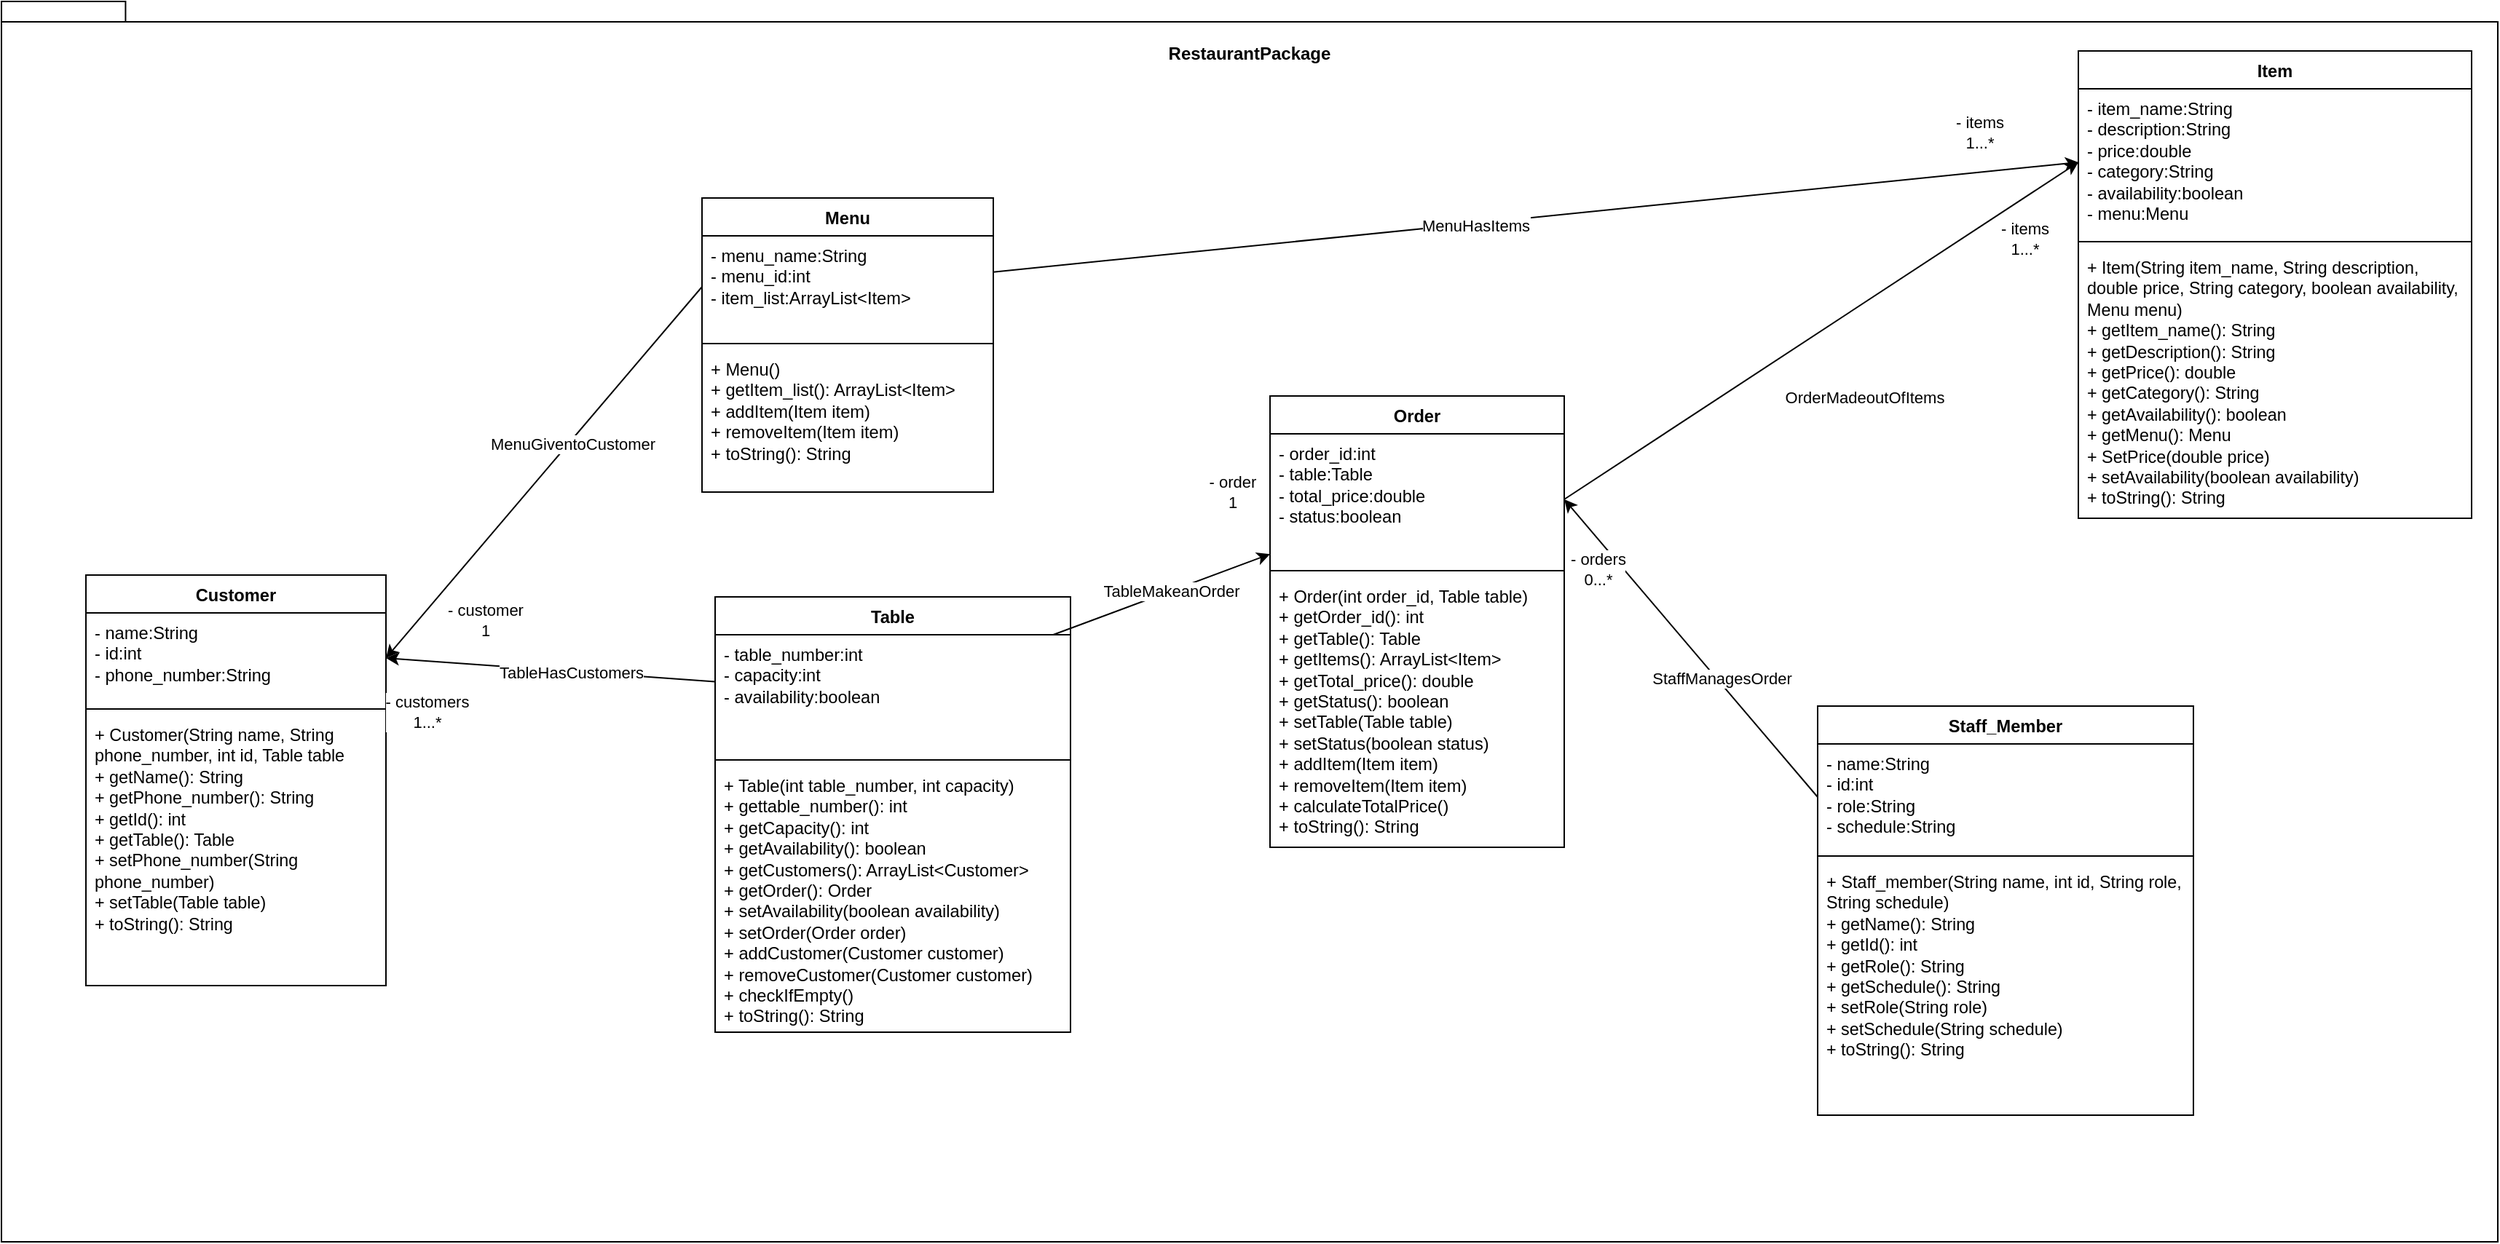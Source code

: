 <mxfile>
    <diagram name="Página-1" id="SmCxnYz8u8Lc8ZvVtQOx">
        <mxGraphModel dx="2520" dy="1221" grid="0" gridSize="10" guides="1" tooltips="1" connect="1" arrows="1" fold="1" page="0" pageScale="1" pageWidth="827" pageHeight="1169" math="0" shadow="0">
            <root>
                <mxCell id="0"/>
                <mxCell id="1" parent="0"/>
                <mxCell id="Vc_JqcmE9AfrcbQqkX9Z-1" value="RestaurantPackage&lt;div&gt;&lt;br&gt;&lt;/div&gt;&lt;div&gt;&lt;br&gt;&lt;/div&gt;&lt;div&gt;&lt;br&gt;&lt;/div&gt;&lt;div&gt;&lt;br&gt;&lt;/div&gt;&lt;div&gt;&lt;br&gt;&lt;/div&gt;&lt;div&gt;&lt;br&gt;&lt;/div&gt;&lt;div&gt;&lt;br&gt;&lt;/div&gt;&lt;div&gt;&lt;br&gt;&lt;/div&gt;&lt;div&gt;&lt;br&gt;&lt;/div&gt;&lt;div&gt;&lt;br&gt;&lt;/div&gt;&lt;div&gt;&lt;br&gt;&lt;/div&gt;&lt;div&gt;&lt;br&gt;&lt;/div&gt;&lt;div&gt;&lt;br&gt;&lt;/div&gt;&lt;div&gt;&lt;br&gt;&lt;/div&gt;&lt;div&gt;&lt;br&gt;&lt;/div&gt;&lt;div&gt;&lt;br&gt;&lt;/div&gt;&lt;div&gt;&lt;br&gt;&lt;/div&gt;&lt;div&gt;&lt;br&gt;&lt;/div&gt;&lt;div&gt;&lt;br&gt;&lt;/div&gt;&lt;div&gt;&lt;br&gt;&lt;/div&gt;&lt;div&gt;&lt;br&gt;&lt;/div&gt;&lt;div&gt;&lt;br&gt;&lt;/div&gt;&lt;div&gt;&lt;br&gt;&lt;/div&gt;&lt;div&gt;&lt;br&gt;&lt;/div&gt;&lt;div&gt;&lt;br&gt;&lt;/div&gt;&lt;div&gt;&lt;br&gt;&lt;/div&gt;&lt;div&gt;&lt;br&gt;&lt;/div&gt;&lt;div&gt;&lt;br&gt;&lt;/div&gt;&lt;div&gt;&lt;br&gt;&lt;/div&gt;&lt;div&gt;&lt;br&gt;&lt;/div&gt;&lt;div&gt;&lt;br&gt;&lt;/div&gt;&lt;div&gt;&lt;br&gt;&lt;/div&gt;&lt;div&gt;&lt;br&gt;&lt;/div&gt;&lt;div&gt;&lt;br&gt;&lt;/div&gt;&lt;div&gt;&lt;br&gt;&lt;/div&gt;&lt;div&gt;&lt;br&gt;&lt;/div&gt;&lt;div&gt;&lt;br&gt;&lt;/div&gt;&lt;div&gt;&lt;br&gt;&lt;/div&gt;&lt;div&gt;&lt;br&gt;&lt;/div&gt;&lt;div&gt;&lt;br&gt;&lt;/div&gt;&lt;div&gt;&lt;br&gt;&lt;/div&gt;&lt;div&gt;&lt;br&gt;&lt;/div&gt;&lt;div&gt;&lt;br&gt;&lt;/div&gt;&lt;div&gt;&lt;br&gt;&lt;/div&gt;&lt;div&gt;&lt;br&gt;&lt;/div&gt;&lt;div&gt;&lt;br&gt;&lt;/div&gt;&lt;div&gt;&lt;br&gt;&lt;/div&gt;&lt;div&gt;&lt;br&gt;&lt;/div&gt;&lt;div&gt;&lt;br&gt;&lt;/div&gt;&lt;div&gt;&lt;br&gt;&lt;/div&gt;&lt;div&gt;&lt;br&gt;&lt;/div&gt;&lt;div&gt;&lt;br&gt;&lt;/div&gt;&lt;div&gt;&lt;br&gt;&lt;/div&gt;&lt;div&gt;&lt;br&gt;&lt;/div&gt;&lt;div&gt;&lt;br&gt;&lt;/div&gt;" style="shape=folder;fontStyle=1;spacingTop=10;tabWidth=40;tabHeight=14;tabPosition=left;html=1;whiteSpace=wrap;" parent="1" vertex="1">
                    <mxGeometry x="-1884" y="-692" width="1714" height="852" as="geometry"/>
                </mxCell>
                <mxCell id="13" style="edgeStyle=none;html=1;entryX=1;entryY=0.5;entryDx=0;entryDy=0;exitX=0;exitY=0.5;exitDx=0;exitDy=0;" edge="1" parent="1" source="Vc_JqcmE9AfrcbQqkX9Z-3" target="Vc_JqcmE9AfrcbQqkX9Z-19">
                    <mxGeometry relative="1" as="geometry"/>
                </mxCell>
                <mxCell id="14" value="MenuGiventoCustomer" style="edgeLabel;html=1;align=center;verticalAlign=middle;resizable=0;points=[];" vertex="1" connectable="0" parent="13">
                    <mxGeometry x="-0.166" y="2" relative="1" as="geometry">
                        <mxPoint as="offset"/>
                    </mxGeometry>
                </mxCell>
                <mxCell id="16" value="- customer&lt;br&gt;1" style="edgeLabel;html=1;align=center;verticalAlign=middle;resizable=0;points=[];" vertex="1" connectable="0" parent="13">
                    <mxGeometry x="0.784" y="-2" relative="1" as="geometry">
                        <mxPoint x="46" y="3" as="offset"/>
                    </mxGeometry>
                </mxCell>
                <mxCell id="Vc_JqcmE9AfrcbQqkX9Z-2" value="&lt;span data-lucid-content=&quot;{&amp;quot;t&amp;quot;:&amp;quot;Menu&amp;quot;,&amp;quot;m&amp;quot;:[{&amp;quot;s&amp;quot;:0,&amp;quot;n&amp;quot;:&amp;quot;a&amp;quot;,&amp;quot;v&amp;quot;:&amp;quot;left&amp;quot;},{&amp;quot;s&amp;quot;:0,&amp;quot;n&amp;quot;:&amp;quot;c&amp;quot;,&amp;quot;v&amp;quot;:&amp;quot;#000000ff&amp;quot;,&amp;quot;e&amp;quot;:4},{&amp;quot;s&amp;quot;:0,&amp;quot;n&amp;quot;:&amp;quot;s&amp;quot;,&amp;quot;v&amp;quot;:15.778,&amp;quot;e&amp;quot;:4},{&amp;quot;s&amp;quot;:0,&amp;quot;n&amp;quot;:&amp;quot;fsp&amp;quot;,&amp;quot;v&amp;quot;:&amp;quot;ss_presetShapeStyle1_textStyle&amp;quot;,&amp;quot;e&amp;quot;:4},{&amp;quot;s&amp;quot;:0,&amp;quot;n&amp;quot;:&amp;quot;fsp2&amp;quot;,&amp;quot;v&amp;quot;:&amp;quot;ss_presetShapeStyle1_textStyle&amp;quot;,&amp;quot;e&amp;quot;:4}]}&quot; data-lucid-type=&quot;application/vnd.lucid.text&quot;&gt;&lt;span style=&quot;font-size: 11.833px;&quot;&gt;Menu&lt;/span&gt;&lt;/span&gt;" style="swimlane;fontStyle=1;align=center;verticalAlign=top;childLayout=stackLayout;horizontal=1;startSize=26;horizontalStack=0;resizeParent=1;resizeParentMax=0;resizeLast=0;collapsible=1;marginBottom=0;whiteSpace=wrap;html=1;" parent="1" vertex="1">
                    <mxGeometry x="-1403" y="-557" width="200" height="202" as="geometry"/>
                </mxCell>
                <mxCell id="Vc_JqcmE9AfrcbQqkX9Z-3" value="&lt;span data-lucid-content=&quot;{&amp;quot;t&amp;quot;:&amp;quot;- item_list:ArrayList&lt;Item&gt;&amp;quot;,&amp;quot;m&amp;quot;:[{&amp;quot;s&amp;quot;:0,&amp;quot;n&amp;quot;:&amp;quot;a&amp;quot;,&amp;quot;v&amp;quot;:&amp;quot;left&amp;quot;},{&amp;quot;s&amp;quot;:0,&amp;quot;n&amp;quot;:&amp;quot;c&amp;quot;,&amp;quot;v&amp;quot;:&amp;quot;#000000ff&amp;quot;,&amp;quot;e&amp;quot;:27},{&amp;quot;s&amp;quot;:0,&amp;quot;n&amp;quot;:&amp;quot;s&amp;quot;,&amp;quot;v&amp;quot;:15.778,&amp;quot;e&amp;quot;:27},{&amp;quot;s&amp;quot;:0,&amp;quot;n&amp;quot;:&amp;quot;fsp&amp;quot;,&amp;quot;v&amp;quot;:&amp;quot;ss_presetShapeStyle1_textStyle&amp;quot;,&amp;quot;e&amp;quot;:27},{&amp;quot;s&amp;quot;:0,&amp;quot;n&amp;quot;:&amp;quot;fsp2&amp;quot;,&amp;quot;v&amp;quot;:&amp;quot;ss_presetShapeStyle1_textStyle&amp;quot;,&amp;quot;e&amp;quot;:27}]}&quot; data-lucid-type=&quot;application/vnd.lucid.text&quot;&gt;&lt;span style=&quot;font-size: 11.833px;&quot;&gt;- menu_name:String&lt;br&gt;- menu_id:int&lt;br&gt;- item_list:ArrayList&amp;lt;Item&amp;gt;&lt;/span&gt;&lt;/span&gt;" style="text;strokeColor=none;fillColor=none;align=left;verticalAlign=top;spacingLeft=4;spacingRight=4;overflow=hidden;rotatable=0;points=[[0,0.5],[1,0.5]];portConstraint=eastwest;whiteSpace=wrap;html=1;" parent="Vc_JqcmE9AfrcbQqkX9Z-2" vertex="1">
                    <mxGeometry y="26" width="200" height="70" as="geometry"/>
                </mxCell>
                <mxCell id="Vc_JqcmE9AfrcbQqkX9Z-4" value="" style="line;strokeWidth=1;fillColor=none;align=left;verticalAlign=middle;spacingTop=-1;spacingLeft=3;spacingRight=3;rotatable=0;labelPosition=right;points=[];portConstraint=eastwest;strokeColor=inherit;" parent="Vc_JqcmE9AfrcbQqkX9Z-2" vertex="1">
                    <mxGeometry y="96" width="200" height="8" as="geometry"/>
                </mxCell>
                <mxCell id="Vc_JqcmE9AfrcbQqkX9Z-5" value="&lt;span data-lucid-content=&quot;{&amp;quot;t&amp;quot;:&amp;quot;+ Menu()\n+ getItem_list(): ArrayList&lt;Item&gt;\n+ addItem(Item item)\n+ removeItem(Item item)\n+ toString(): String&amp;quot;,&amp;quot;m&amp;quot;:[{&amp;quot;s&amp;quot;:0,&amp;quot;n&amp;quot;:&amp;quot;a&amp;quot;,&amp;quot;v&amp;quot;:&amp;quot;left&amp;quot;},{&amp;quot;s&amp;quot;:0,&amp;quot;n&amp;quot;:&amp;quot;c&amp;quot;,&amp;quot;v&amp;quot;:&amp;quot;#000000ff&amp;quot;,&amp;quot;e&amp;quot;:108},{&amp;quot;s&amp;quot;:0,&amp;quot;n&amp;quot;:&amp;quot;s&amp;quot;,&amp;quot;v&amp;quot;:15.778,&amp;quot;e&amp;quot;:108},{&amp;quot;s&amp;quot;:9,&amp;quot;n&amp;quot;:&amp;quot;a&amp;quot;,&amp;quot;v&amp;quot;:&amp;quot;left&amp;quot;},{&amp;quot;s&amp;quot;:43,&amp;quot;n&amp;quot;:&amp;quot;a&amp;quot;,&amp;quot;v&amp;quot;:&amp;quot;left&amp;quot;},{&amp;quot;s&amp;quot;:64,&amp;quot;n&amp;quot;:&amp;quot;a&amp;quot;,&amp;quot;v&amp;quot;:&amp;quot;left&amp;quot;},{&amp;quot;s&amp;quot;:88,&amp;quot;n&amp;quot;:&amp;quot;a&amp;quot;,&amp;quot;v&amp;quot;:&amp;quot;left&amp;quot;},{&amp;quot;s&amp;quot;:0,&amp;quot;n&amp;quot;:&amp;quot;fsp&amp;quot;,&amp;quot;v&amp;quot;:&amp;quot;ss_presetShapeStyle1_textStyle&amp;quot;,&amp;quot;e&amp;quot;:108},{&amp;quot;s&amp;quot;:0,&amp;quot;n&amp;quot;:&amp;quot;fsp2&amp;quot;,&amp;quot;v&amp;quot;:&amp;quot;ss_presetShapeStyle1_textStyle&amp;quot;,&amp;quot;e&amp;quot;:108}]}&quot; data-lucid-type=&quot;application/vnd.lucid.text&quot;&gt;&lt;span style=&quot;font-size: 11.833px;&quot;&gt;+ Menu()&lt;br&gt;&lt;/span&gt;&lt;span style=&quot;font-size: 11.833px;&quot;&gt;+ getItem_list(): ArrayList&amp;lt;Item&amp;gt;&lt;br&gt;&lt;/span&gt;&lt;span style=&quot;font-size: 11.833px;&quot;&gt;+ addItem(Item item)&lt;br&gt;&lt;/span&gt;&lt;span style=&quot;font-size: 11.833px;&quot;&gt;+ removeItem(Item item)&lt;br&gt;&lt;/span&gt;&lt;span style=&quot;font-size: 11.833px;&quot;&gt;+ toString(): String&lt;/span&gt;&lt;/span&gt;" style="text;strokeColor=none;fillColor=none;align=left;verticalAlign=top;spacingLeft=4;spacingRight=4;overflow=hidden;rotatable=0;points=[[0,0.5],[1,0.5]];portConstraint=eastwest;whiteSpace=wrap;html=1;" parent="Vc_JqcmE9AfrcbQqkX9Z-2" vertex="1">
                    <mxGeometry y="104" width="200" height="98" as="geometry"/>
                </mxCell>
                <mxCell id="Vc_JqcmE9AfrcbQqkX9Z-6" value="&lt;span data-lucid-content=&quot;{&amp;quot;t&amp;quot;:&amp;quot;Item&amp;quot;,&amp;quot;m&amp;quot;:[{&amp;quot;s&amp;quot;:0,&amp;quot;n&amp;quot;:&amp;quot;a&amp;quot;,&amp;quot;v&amp;quot;:&amp;quot;left&amp;quot;},{&amp;quot;s&amp;quot;:0,&amp;quot;n&amp;quot;:&amp;quot;s&amp;quot;,&amp;quot;v&amp;quot;:15.778,&amp;quot;e&amp;quot;:4},{&amp;quot;s&amp;quot;:0,&amp;quot;n&amp;quot;:&amp;quot;fsp&amp;quot;,&amp;quot;v&amp;quot;:&amp;quot;ss_presetShapeStyle1_textStyle&amp;quot;,&amp;quot;e&amp;quot;:4},{&amp;quot;s&amp;quot;:0,&amp;quot;n&amp;quot;:&amp;quot;fsp2&amp;quot;,&amp;quot;v&amp;quot;:&amp;quot;ss_presetShapeStyle1_textStyle&amp;quot;,&amp;quot;e&amp;quot;:4}]}&quot; data-lucid-type=&quot;application/vnd.lucid.text&quot;&gt;&lt;span style=&quot;font-size:11.833px;&quot;&gt;Item&lt;/span&gt;&lt;/span&gt;" style="swimlane;fontStyle=1;align=center;verticalAlign=top;childLayout=stackLayout;horizontal=1;startSize=26;horizontalStack=0;resizeParent=1;resizeParentMax=0;resizeLast=0;collapsible=1;marginBottom=0;whiteSpace=wrap;html=1;" parent="1" vertex="1">
                    <mxGeometry x="-458" y="-658" width="270" height="321" as="geometry"/>
                </mxCell>
                <mxCell id="Vc_JqcmE9AfrcbQqkX9Z-7" value="&lt;span data-lucid-content=&quot;{&amp;quot;t&amp;quot;:&amp;quot;- item_name:String\n- description:String\n- price:double\n- category:String\n- availability:boolean\n- menu:Menu&amp;quot;,&amp;quot;m&amp;quot;:[{&amp;quot;s&amp;quot;:0,&amp;quot;n&amp;quot;:&amp;quot;a&amp;quot;,&amp;quot;v&amp;quot;:&amp;quot;left&amp;quot;},{&amp;quot;s&amp;quot;:0,&amp;quot;n&amp;quot;:&amp;quot;c&amp;quot;,&amp;quot;v&amp;quot;:&amp;quot;#000000ff&amp;quot;,&amp;quot;e&amp;quot;:107},{&amp;quot;s&amp;quot;:0,&amp;quot;n&amp;quot;:&amp;quot;s&amp;quot;,&amp;quot;v&amp;quot;:15.778,&amp;quot;e&amp;quot;:107},{&amp;quot;s&amp;quot;:19,&amp;quot;n&amp;quot;:&amp;quot;a&amp;quot;,&amp;quot;v&amp;quot;:&amp;quot;left&amp;quot;},{&amp;quot;s&amp;quot;:40,&amp;quot;n&amp;quot;:&amp;quot;a&amp;quot;,&amp;quot;v&amp;quot;:&amp;quot;left&amp;quot;},{&amp;quot;s&amp;quot;:55,&amp;quot;n&amp;quot;:&amp;quot;a&amp;quot;,&amp;quot;v&amp;quot;:&amp;quot;left&amp;quot;},{&amp;quot;s&amp;quot;:73,&amp;quot;n&amp;quot;:&amp;quot;a&amp;quot;,&amp;quot;v&amp;quot;:&amp;quot;left&amp;quot;},{&amp;quot;s&amp;quot;:96,&amp;quot;n&amp;quot;:&amp;quot;a&amp;quot;,&amp;quot;v&amp;quot;:&amp;quot;left&amp;quot;},{&amp;quot;s&amp;quot;:0,&amp;quot;n&amp;quot;:&amp;quot;fsp&amp;quot;,&amp;quot;v&amp;quot;:&amp;quot;ss_presetShapeStyle1_textStyle&amp;quot;,&amp;quot;e&amp;quot;:107},{&amp;quot;s&amp;quot;:0,&amp;quot;n&amp;quot;:&amp;quot;fsp2&amp;quot;,&amp;quot;v&amp;quot;:&amp;quot;ss_presetShapeStyle1_textStyle&amp;quot;,&amp;quot;e&amp;quot;:107}]}&quot; data-lucid-type=&quot;application/vnd.lucid.text&quot;&gt;&lt;span style=&quot;font-size: 11.833px;&quot;&gt;- item_name:String&lt;br&gt;&lt;/span&gt;&lt;span style=&quot;font-size: 11.833px;&quot;&gt;- description:String&lt;br&gt;&lt;/span&gt;&lt;span style=&quot;font-size: 11.833px;&quot;&gt;- price:double&lt;br&gt;&lt;/span&gt;&lt;span style=&quot;font-size: 11.833px;&quot;&gt;- category:String&lt;br&gt;&lt;/span&gt;&lt;span style=&quot;font-size: 11.833px;&quot;&gt;- availability:boolean&lt;br&gt;&lt;/span&gt;&lt;span style=&quot;font-size: 11.833px;&quot;&gt;- menu:Menu&lt;/span&gt;&lt;/span&gt;" style="text;strokeColor=none;fillColor=none;align=left;verticalAlign=top;spacingLeft=4;spacingRight=4;overflow=hidden;rotatable=0;points=[[0,0.5],[1,0.5]];portConstraint=eastwest;whiteSpace=wrap;html=1;" parent="Vc_JqcmE9AfrcbQqkX9Z-6" vertex="1">
                    <mxGeometry y="26" width="270" height="101" as="geometry"/>
                </mxCell>
                <mxCell id="Vc_JqcmE9AfrcbQqkX9Z-8" value="" style="line;strokeWidth=1;fillColor=none;align=left;verticalAlign=middle;spacingTop=-1;spacingLeft=3;spacingRight=3;rotatable=0;labelPosition=right;points=[];portConstraint=eastwest;strokeColor=inherit;" parent="Vc_JqcmE9AfrcbQqkX9Z-6" vertex="1">
                    <mxGeometry y="127" width="270" height="8" as="geometry"/>
                </mxCell>
                <mxCell id="Vc_JqcmE9AfrcbQqkX9Z-9" value="&lt;span data-lucid-content=&quot;{&amp;quot;t&amp;quot;:&amp;quot;+ Item(String item_name, String description, double price, String category, boolean availability, Menu menu)\n+ getItem_name(): String\n+ getDescription(): String\n+ getPrice(): double\n+ getCategory(): String\n+ getAvailability(): boolean\n+ getMenu(): Menu\n+ SetPrice(double price)\n+ setAvailability(boolean availability)\n+ toString(): String&amp;quot;,&amp;quot;m&amp;quot;:[{&amp;quot;s&amp;quot;:0,&amp;quot;n&amp;quot;:&amp;quot;a&amp;quot;,&amp;quot;v&amp;quot;:&amp;quot;left&amp;quot;},{&amp;quot;s&amp;quot;:0,&amp;quot;n&amp;quot;:&amp;quot;s&amp;quot;,&amp;quot;v&amp;quot;:15.556,&amp;quot;e&amp;quot;:338},{&amp;quot;s&amp;quot;:2,&amp;quot;n&amp;quot;:&amp;quot;fc&amp;quot;,&amp;quot;v&amp;quot;:&amp;quot;Regular&amp;quot;,&amp;quot;e&amp;quot;:338},{&amp;quot;s&amp;quot;:2,&amp;quot;n&amp;quot;:&amp;quot;fid&amp;quot;,&amp;quot;v&amp;quot;:2,&amp;quot;e&amp;quot;:338},{&amp;quot;s&amp;quot;:109,&amp;quot;n&amp;quot;:&amp;quot;a&amp;quot;,&amp;quot;v&amp;quot;:&amp;quot;left&amp;quot;},{&amp;quot;s&amp;quot;:134,&amp;quot;n&amp;quot;:&amp;quot;a&amp;quot;,&amp;quot;v&amp;quot;:&amp;quot;left&amp;quot;},{&amp;quot;s&amp;quot;:161,&amp;quot;n&amp;quot;:&amp;quot;a&amp;quot;,&amp;quot;v&amp;quot;:&amp;quot;left&amp;quot;},{&amp;quot;s&amp;quot;:182,&amp;quot;n&amp;quot;:&amp;quot;a&amp;quot;,&amp;quot;v&amp;quot;:&amp;quot;left&amp;quot;},{&amp;quot;s&amp;quot;:206,&amp;quot;n&amp;quot;:&amp;quot;a&amp;quot;,&amp;quot;v&amp;quot;:&amp;quot;left&amp;quot;},{&amp;quot;s&amp;quot;:235,&amp;quot;n&amp;quot;:&amp;quot;a&amp;quot;,&amp;quot;v&amp;quot;:&amp;quot;left&amp;quot;},{&amp;quot;s&amp;quot;:253,&amp;quot;n&amp;quot;:&amp;quot;a&amp;quot;,&amp;quot;v&amp;quot;:&amp;quot;left&amp;quot;},{&amp;quot;s&amp;quot;:278,&amp;quot;n&amp;quot;:&amp;quot;a&amp;quot;,&amp;quot;v&amp;quot;:&amp;quot;left&amp;quot;},{&amp;quot;s&amp;quot;:318,&amp;quot;n&amp;quot;:&amp;quot;a&amp;quot;,&amp;quot;v&amp;quot;:&amp;quot;left&amp;quot;},{&amp;quot;s&amp;quot;:0,&amp;quot;n&amp;quot;:&amp;quot;fsp&amp;quot;,&amp;quot;v&amp;quot;:&amp;quot;ss_presetShapeStyle1_textStyle&amp;quot;,&amp;quot;e&amp;quot;:338},{&amp;quot;s&amp;quot;:0,&amp;quot;n&amp;quot;:&amp;quot;fsp2&amp;quot;,&amp;quot;v&amp;quot;:&amp;quot;ss_presetShapeStyle1_textStyle&amp;quot;,&amp;quot;e&amp;quot;:338}]}&quot; data-lucid-type=&quot;application/vnd.lucid.text&quot;&gt;&lt;span style=&quot;font-size:11.667px;&quot;&gt;+ &lt;/span&gt;&lt;span style=&quot;font-size:11.667px;&quot;&gt;Item(String item_name, String description, double price, String category, boolean availability, Menu menu)&lt;br&gt;&lt;/span&gt;&lt;span style=&quot;font-size:11.667px;&quot;&gt;+ getItem_name(): String&lt;br&gt;&lt;/span&gt;&lt;span style=&quot;font-size:11.667px;&quot;&gt;+ getDescription(): String&lt;br&gt;&lt;/span&gt;&lt;span style=&quot;font-size:11.667px;&quot;&gt;+ getPrice(): double&lt;br&gt;&lt;/span&gt;&lt;span style=&quot;font-size:11.667px;&quot;&gt;+ getCategory(): String&lt;br&gt;&lt;/span&gt;&lt;span style=&quot;font-size:11.667px;&quot;&gt;+ getAvailability(): boolean&lt;br&gt;&lt;/span&gt;&lt;span style=&quot;font-size:11.667px;&quot;&gt;+ getMenu(): Menu&lt;br&gt;&lt;/span&gt;&lt;span style=&quot;font-size:11.667px;&quot;&gt;+ SetPrice(double price)&lt;br&gt;&lt;/span&gt;&lt;span style=&quot;font-size:11.667px;&quot;&gt;+ setAvailability(boolean availability)&lt;br&gt;&lt;/span&gt;&lt;span style=&quot;font-size:11.667px;&quot;&gt;+ toString(): String&lt;/span&gt;&lt;/span&gt;" style="text;strokeColor=none;fillColor=none;align=left;verticalAlign=top;spacingLeft=4;spacingRight=4;overflow=hidden;rotatable=0;points=[[0,0.5],[1,0.5]];portConstraint=eastwest;whiteSpace=wrap;html=1;" parent="Vc_JqcmE9AfrcbQqkX9Z-6" vertex="1">
                    <mxGeometry y="135" width="270" height="186" as="geometry"/>
                </mxCell>
                <mxCell id="Vc_JqcmE9AfrcbQqkX9Z-10" value="&lt;span data-lucid-content=&quot;{&amp;quot;t&amp;quot;:&amp;quot;Order&amp;quot;,&amp;quot;m&amp;quot;:[{&amp;quot;s&amp;quot;:0,&amp;quot;n&amp;quot;:&amp;quot;a&amp;quot;,&amp;quot;v&amp;quot;:&amp;quot;left&amp;quot;},{&amp;quot;s&amp;quot;:0,&amp;quot;n&amp;quot;:&amp;quot;c&amp;quot;,&amp;quot;v&amp;quot;:&amp;quot;#000000ff&amp;quot;,&amp;quot;e&amp;quot;:5},{&amp;quot;s&amp;quot;:0,&amp;quot;n&amp;quot;:&amp;quot;s&amp;quot;,&amp;quot;v&amp;quot;:15.778,&amp;quot;e&amp;quot;:5},{&amp;quot;s&amp;quot;:0,&amp;quot;n&amp;quot;:&amp;quot;fsp&amp;quot;,&amp;quot;v&amp;quot;:&amp;quot;ss_presetShapeStyle1_textStyle&amp;quot;,&amp;quot;e&amp;quot;:5},{&amp;quot;s&amp;quot;:0,&amp;quot;n&amp;quot;:&amp;quot;fsp2&amp;quot;,&amp;quot;v&amp;quot;:&amp;quot;ss_presetShapeStyle1_textStyle&amp;quot;,&amp;quot;e&amp;quot;:5}]}&quot; data-lucid-type=&quot;application/vnd.lucid.text&quot;&gt;&lt;span style=&quot;font-size: 11.833px;&quot;&gt;Order&lt;/span&gt;&lt;/span&gt;" style="swimlane;fontStyle=1;align=center;verticalAlign=top;childLayout=stackLayout;horizontal=1;startSize=26;horizontalStack=0;resizeParent=1;resizeParentMax=0;resizeLast=0;collapsible=1;marginBottom=0;whiteSpace=wrap;html=1;" parent="1" vertex="1">
                    <mxGeometry x="-1013" y="-421" width="202" height="310" as="geometry"/>
                </mxCell>
                <mxCell id="Vc_JqcmE9AfrcbQqkX9Z-11" value="&lt;span data-lucid-content=&quot;{&amp;quot;t&amp;quot;:&amp;quot;- order_id:int\n- table:Table\n- items:ArrayList&lt;Item&gt;\n- total_price:double\n- status:boolean&amp;quot;,&amp;quot;m&amp;quot;:[{&amp;quot;s&amp;quot;:0,&amp;quot;n&amp;quot;:&amp;quot;a&amp;quot;,&amp;quot;v&amp;quot;:&amp;quot;left&amp;quot;},{&amp;quot;s&amp;quot;:0,&amp;quot;n&amp;quot;:&amp;quot;c&amp;quot;,&amp;quot;v&amp;quot;:&amp;quot;#000000ff&amp;quot;,&amp;quot;e&amp;quot;:90},{&amp;quot;s&amp;quot;:0,&amp;quot;n&amp;quot;:&amp;quot;s&amp;quot;,&amp;quot;v&amp;quot;:15.778,&amp;quot;e&amp;quot;:90},{&amp;quot;s&amp;quot;:15,&amp;quot;n&amp;quot;:&amp;quot;a&amp;quot;,&amp;quot;v&amp;quot;:&amp;quot;left&amp;quot;},{&amp;quot;s&amp;quot;:29,&amp;quot;n&amp;quot;:&amp;quot;a&amp;quot;,&amp;quot;v&amp;quot;:&amp;quot;left&amp;quot;},{&amp;quot;s&amp;quot;:53,&amp;quot;n&amp;quot;:&amp;quot;a&amp;quot;,&amp;quot;v&amp;quot;:&amp;quot;left&amp;quot;},{&amp;quot;s&amp;quot;:74,&amp;quot;n&amp;quot;:&amp;quot;a&amp;quot;,&amp;quot;v&amp;quot;:&amp;quot;left&amp;quot;},{&amp;quot;s&amp;quot;:0,&amp;quot;n&amp;quot;:&amp;quot;fsp&amp;quot;,&amp;quot;v&amp;quot;:&amp;quot;ss_presetShapeStyle1_textStyle&amp;quot;,&amp;quot;e&amp;quot;:90},{&amp;quot;s&amp;quot;:0,&amp;quot;n&amp;quot;:&amp;quot;fsp2&amp;quot;,&amp;quot;v&amp;quot;:&amp;quot;ss_presetShapeStyle1_textStyle&amp;quot;,&amp;quot;e&amp;quot;:90}]}&quot; data-lucid-type=&quot;application/vnd.lucid.text&quot;&gt;&lt;span style=&quot;font-size: 11.833px;&quot;&gt;- order_id:int&lt;br&gt;&lt;/span&gt;&lt;span style=&quot;font-size: 11.833px;&quot;&gt;- table:Table&lt;/span&gt;&lt;span style=&quot;font-size: 11.833px;&quot;&gt;&lt;br&gt;&lt;/span&gt;&lt;span style=&quot;font-size: 11.833px;&quot;&gt;- total_price:double&lt;br&gt;&lt;/span&gt;&lt;span style=&quot;font-size: 11.833px;&quot;&gt;- status:boolean&lt;/span&gt;&lt;/span&gt;" style="text;strokeColor=none;fillColor=none;align=left;verticalAlign=top;spacingLeft=4;spacingRight=4;overflow=hidden;rotatable=0;points=[[0,0.5],[1,0.5]];portConstraint=eastwest;whiteSpace=wrap;html=1;" parent="Vc_JqcmE9AfrcbQqkX9Z-10" vertex="1">
                    <mxGeometry y="26" width="202" height="90" as="geometry"/>
                </mxCell>
                <mxCell id="Vc_JqcmE9AfrcbQqkX9Z-12" value="" style="line;strokeWidth=1;fillColor=none;align=left;verticalAlign=middle;spacingTop=-1;spacingLeft=3;spacingRight=3;rotatable=0;labelPosition=right;points=[];portConstraint=eastwest;strokeColor=inherit;" parent="Vc_JqcmE9AfrcbQqkX9Z-10" vertex="1">
                    <mxGeometry y="116" width="202" height="8" as="geometry"/>
                </mxCell>
                <mxCell id="Vc_JqcmE9AfrcbQqkX9Z-13" value="&lt;span data-lucid-content=&quot;{&amp;quot;t&amp;quot;:&amp;quot;+ Order(int order_id, Table table)\n+ getOrder_id(): int\n+ getTable(): Table\n+ getItems(): ArrayList&lt;Item&gt;\n+ getTotal_price(): double\n+ getStatus(): boolean\n+ setTable(Table table)\n+ setStatus(boolean status)\n+ addItem(Item item)\n+ removeItem(Item item)\n+ calculateTotalPrice()\n+ toString(): String&amp;quot;,&amp;quot;m&amp;quot;:[{&amp;quot;s&amp;quot;:0,&amp;quot;n&amp;quot;:&amp;quot;a&amp;quot;,&amp;quot;v&amp;quot;:&amp;quot;left&amp;quot;},{&amp;quot;s&amp;quot;:0,&amp;quot;n&amp;quot;:&amp;quot;c&amp;quot;,&amp;quot;v&amp;quot;:&amp;quot;#000000ff&amp;quot;,&amp;quot;e&amp;quot;:297},{&amp;quot;s&amp;quot;:0,&amp;quot;n&amp;quot;:&amp;quot;s&amp;quot;,&amp;quot;v&amp;quot;:15.778,&amp;quot;e&amp;quot;:297},{&amp;quot;s&amp;quot;:35,&amp;quot;n&amp;quot;:&amp;quot;a&amp;quot;,&amp;quot;v&amp;quot;:&amp;quot;left&amp;quot;},{&amp;quot;s&amp;quot;:56,&amp;quot;n&amp;quot;:&amp;quot;a&amp;quot;,&amp;quot;v&amp;quot;:&amp;quot;left&amp;quot;},{&amp;quot;s&amp;quot;:76,&amp;quot;n&amp;quot;:&amp;quot;a&amp;quot;,&amp;quot;v&amp;quot;:&amp;quot;left&amp;quot;},{&amp;quot;s&amp;quot;:106,&amp;quot;n&amp;quot;:&amp;quot;a&amp;quot;,&amp;quot;v&amp;quot;:&amp;quot;left&amp;quot;},{&amp;quot;s&amp;quot;:133,&amp;quot;n&amp;quot;:&amp;quot;a&amp;quot;,&amp;quot;v&amp;quot;:&amp;quot;left&amp;quot;},{&amp;quot;s&amp;quot;:156,&amp;quot;n&amp;quot;:&amp;quot;a&amp;quot;,&amp;quot;v&amp;quot;:&amp;quot;left&amp;quot;},{&amp;quot;s&amp;quot;:180,&amp;quot;n&amp;quot;:&amp;quot;a&amp;quot;,&amp;quot;v&amp;quot;:&amp;quot;left&amp;quot;},{&amp;quot;s&amp;quot;:208,&amp;quot;n&amp;quot;:&amp;quot;a&amp;quot;,&amp;quot;v&amp;quot;:&amp;quot;left&amp;quot;},{&amp;quot;s&amp;quot;:229,&amp;quot;n&amp;quot;:&amp;quot;a&amp;quot;,&amp;quot;v&amp;quot;:&amp;quot;left&amp;quot;},{&amp;quot;s&amp;quot;:253,&amp;quot;n&amp;quot;:&amp;quot;a&amp;quot;,&amp;quot;v&amp;quot;:&amp;quot;left&amp;quot;},{&amp;quot;s&amp;quot;:277,&amp;quot;n&amp;quot;:&amp;quot;a&amp;quot;,&amp;quot;v&amp;quot;:&amp;quot;left&amp;quot;},{&amp;quot;s&amp;quot;:0,&amp;quot;n&amp;quot;:&amp;quot;fsp&amp;quot;,&amp;quot;v&amp;quot;:&amp;quot;ss_presetShapeStyle1_textStyle&amp;quot;,&amp;quot;e&amp;quot;:297},{&amp;quot;s&amp;quot;:0,&amp;quot;n&amp;quot;:&amp;quot;fsp2&amp;quot;,&amp;quot;v&amp;quot;:&amp;quot;ss_presetShapeStyle1_textStyle&amp;quot;,&amp;quot;e&amp;quot;:297}]}&quot; data-lucid-type=&quot;application/vnd.lucid.text&quot;&gt;&lt;span style=&quot;font-size: 11.833px;&quot;&gt;+ Order(int order_id, Table table)&lt;br&gt;&lt;/span&gt;&lt;span style=&quot;font-size: 11.833px;&quot;&gt;+ getOrder_id(): int&lt;br&gt;&lt;/span&gt;&lt;span style=&quot;font-size: 11.833px;&quot;&gt;+ getTable(): Table&lt;br&gt;&lt;/span&gt;&lt;span style=&quot;font-size: 11.833px;&quot;&gt;+ getItems(): ArrayList&amp;lt;Item&amp;gt;&lt;br&gt;&lt;/span&gt;&lt;span style=&quot;font-size: 11.833px;&quot;&gt;+ getTotal_price(): double&lt;br&gt;&lt;/span&gt;&lt;span style=&quot;font-size: 11.833px;&quot;&gt;+ getStatus(): boolean&lt;br&gt;&lt;/span&gt;&lt;span style=&quot;font-size: 11.833px;&quot;&gt;+ setTable(Table table)&lt;br&gt;&lt;/span&gt;&lt;span style=&quot;font-size: 11.833px;&quot;&gt;+ setStatus(boolean status)&lt;br&gt;&lt;/span&gt;&lt;span style=&quot;font-size: 11.833px;&quot;&gt;+ addItem(Item item)&lt;br&gt;&lt;/span&gt;&lt;span style=&quot;font-size: 11.833px;&quot;&gt;+ removeItem(Item item)&lt;br&gt;&lt;/span&gt;&lt;span style=&quot;font-size: 11.833px;&quot;&gt;+ calculateTotalPrice()&lt;br&gt;&lt;/span&gt;&lt;span style=&quot;font-size: 11.833px;&quot;&gt;+ toString(): String&lt;/span&gt;&lt;/span&gt;" style="text;strokeColor=none;fillColor=none;align=left;verticalAlign=top;spacingLeft=4;spacingRight=4;overflow=hidden;rotatable=0;points=[[0,0.5],[1,0.5]];portConstraint=eastwest;whiteSpace=wrap;html=1;" parent="Vc_JqcmE9AfrcbQqkX9Z-10" vertex="1">
                    <mxGeometry y="124" width="202" height="186" as="geometry"/>
                </mxCell>
                <mxCell id="Vc_JqcmE9AfrcbQqkX9Z-14" value="&lt;span data-lucid-content=&quot;{&amp;quot;t&amp;quot;:&amp;quot;Table&amp;quot;,&amp;quot;m&amp;quot;:[{&amp;quot;s&amp;quot;:0,&amp;quot;n&amp;quot;:&amp;quot;a&amp;quot;,&amp;quot;v&amp;quot;:&amp;quot;left&amp;quot;},{&amp;quot;s&amp;quot;:0,&amp;quot;n&amp;quot;:&amp;quot;c&amp;quot;,&amp;quot;v&amp;quot;:&amp;quot;#000000ff&amp;quot;,&amp;quot;e&amp;quot;:5},{&amp;quot;s&amp;quot;:0,&amp;quot;n&amp;quot;:&amp;quot;s&amp;quot;,&amp;quot;v&amp;quot;:15.778,&amp;quot;e&amp;quot;:5},{&amp;quot;s&amp;quot;:0,&amp;quot;n&amp;quot;:&amp;quot;fsp&amp;quot;,&amp;quot;v&amp;quot;:&amp;quot;ss_presetShapeStyle1_textStyle&amp;quot;,&amp;quot;e&amp;quot;:5},{&amp;quot;s&amp;quot;:0,&amp;quot;n&amp;quot;:&amp;quot;fsp2&amp;quot;,&amp;quot;v&amp;quot;:&amp;quot;ss_presetShapeStyle1_textStyle&amp;quot;,&amp;quot;e&amp;quot;:5}]}&quot; data-lucid-type=&quot;application/vnd.lucid.text&quot;&gt;&lt;span style=&quot;font-size: 11.833px;&quot;&gt;Table&lt;/span&gt;&lt;/span&gt;" style="swimlane;fontStyle=1;align=center;verticalAlign=top;childLayout=stackLayout;horizontal=1;startSize=26;horizontalStack=0;resizeParent=1;resizeParentMax=0;resizeLast=0;collapsible=1;marginBottom=0;whiteSpace=wrap;html=1;" parent="1" vertex="1">
                    <mxGeometry x="-1394" y="-283" width="244" height="299" as="geometry"/>
                </mxCell>
                <mxCell id="Vc_JqcmE9AfrcbQqkX9Z-15" value="&lt;span data-lucid-content=&quot;{&amp;quot;t&amp;quot;:&amp;quot;- table_number:int\n- capacity:int\n- availability:boolean\n- customers:ArrayList&lt;Customer&gt;\n- order:Order&amp;quot;,&amp;quot;m&amp;quot;:[{&amp;quot;s&amp;quot;:0,&amp;quot;n&amp;quot;:&amp;quot;a&amp;quot;,&amp;quot;v&amp;quot;:&amp;quot;left&amp;quot;},{&amp;quot;s&amp;quot;:0,&amp;quot;n&amp;quot;:&amp;quot;c&amp;quot;,&amp;quot;v&amp;quot;:&amp;quot;#000000ff&amp;quot;,&amp;quot;e&amp;quot;:102},{&amp;quot;s&amp;quot;:0,&amp;quot;n&amp;quot;:&amp;quot;s&amp;quot;,&amp;quot;v&amp;quot;:15.778,&amp;quot;e&amp;quot;:102},{&amp;quot;s&amp;quot;:19,&amp;quot;n&amp;quot;:&amp;quot;a&amp;quot;,&amp;quot;v&amp;quot;:&amp;quot;left&amp;quot;},{&amp;quot;s&amp;quot;:34,&amp;quot;n&amp;quot;:&amp;quot;a&amp;quot;,&amp;quot;v&amp;quot;:&amp;quot;left&amp;quot;},{&amp;quot;s&amp;quot;:57,&amp;quot;n&amp;quot;:&amp;quot;a&amp;quot;,&amp;quot;v&amp;quot;:&amp;quot;left&amp;quot;},{&amp;quot;s&amp;quot;:89,&amp;quot;n&amp;quot;:&amp;quot;a&amp;quot;,&amp;quot;v&amp;quot;:&amp;quot;left&amp;quot;},{&amp;quot;s&amp;quot;:0,&amp;quot;n&amp;quot;:&amp;quot;fsp&amp;quot;,&amp;quot;v&amp;quot;:&amp;quot;ss_presetShapeStyle1_textStyle&amp;quot;,&amp;quot;e&amp;quot;:102},{&amp;quot;s&amp;quot;:0,&amp;quot;n&amp;quot;:&amp;quot;fsp2&amp;quot;,&amp;quot;v&amp;quot;:&amp;quot;ss_presetShapeStyle1_textStyle&amp;quot;,&amp;quot;e&amp;quot;:102}]}&quot; data-lucid-type=&quot;application/vnd.lucid.text&quot;&gt;&lt;span style=&quot;font-size: 11.833px;&quot;&gt;- table_number:int&lt;br&gt;&lt;/span&gt;&lt;span style=&quot;font-size: 11.833px;&quot;&gt;- capacity:int&lt;br&gt;&lt;/span&gt;&lt;span style=&quot;font-size: 11.833px;&quot;&gt;- availability:boolean&lt;/span&gt;&lt;br&gt;&lt;/span&gt;" style="text;strokeColor=none;fillColor=none;align=left;verticalAlign=top;spacingLeft=4;spacingRight=4;overflow=hidden;rotatable=0;points=[[0,0.5],[1,0.5]];portConstraint=eastwest;whiteSpace=wrap;html=1;" parent="Vc_JqcmE9AfrcbQqkX9Z-14" vertex="1">
                    <mxGeometry y="26" width="244" height="82" as="geometry"/>
                </mxCell>
                <mxCell id="Vc_JqcmE9AfrcbQqkX9Z-16" value="" style="line;strokeWidth=1;fillColor=none;align=left;verticalAlign=middle;spacingTop=-1;spacingLeft=3;spacingRight=3;rotatable=0;labelPosition=right;points=[];portConstraint=eastwest;strokeColor=inherit;" parent="Vc_JqcmE9AfrcbQqkX9Z-14" vertex="1">
                    <mxGeometry y="108" width="244" height="8" as="geometry"/>
                </mxCell>
                <mxCell id="Vc_JqcmE9AfrcbQqkX9Z-17" value="&lt;span data-lucid-content=&quot;{&amp;quot;t&amp;quot;:&amp;quot;+ Table(int table_number, int capacity)\n+ gettable_number(): int\n+ getCapacity(): int\n+ getAvailability(): boolean\n+ getCustomers(): ArrayList&lt;Customer&gt;\n+ getOrder(): Order\n+ setAvailability(boolean availability)\n+ setOrder(Order order)\n+ addCustomer(Customer customer)\n+ removeCustomer(Customer customer)\n+ checkIfEmpty()\n+ toString(): String&amp;quot;,&amp;quot;m&amp;quot;:[{&amp;quot;s&amp;quot;:0,&amp;quot;n&amp;quot;:&amp;quot;a&amp;quot;,&amp;quot;v&amp;quot;:&amp;quot;left&amp;quot;},{&amp;quot;s&amp;quot;:0,&amp;quot;n&amp;quot;:&amp;quot;c&amp;quot;,&amp;quot;v&amp;quot;:&amp;quot;#000000ff&amp;quot;,&amp;quot;e&amp;quot;:343},{&amp;quot;s&amp;quot;:0,&amp;quot;n&amp;quot;:&amp;quot;s&amp;quot;,&amp;quot;v&amp;quot;:15.778,&amp;quot;e&amp;quot;:343},{&amp;quot;s&amp;quot;:40,&amp;quot;n&amp;quot;:&amp;quot;a&amp;quot;,&amp;quot;v&amp;quot;:&amp;quot;left&amp;quot;},{&amp;quot;s&amp;quot;:65,&amp;quot;n&amp;quot;:&amp;quot;a&amp;quot;,&amp;quot;v&amp;quot;:&amp;quot;left&amp;quot;},{&amp;quot;s&amp;quot;:86,&amp;quot;n&amp;quot;:&amp;quot;a&amp;quot;,&amp;quot;v&amp;quot;:&amp;quot;left&amp;quot;},{&amp;quot;s&amp;quot;:115,&amp;quot;n&amp;quot;:&amp;quot;a&amp;quot;,&amp;quot;v&amp;quot;:&amp;quot;left&amp;quot;},{&amp;quot;s&amp;quot;:153,&amp;quot;n&amp;quot;:&amp;quot;a&amp;quot;,&amp;quot;v&amp;quot;:&amp;quot;left&amp;quot;},{&amp;quot;s&amp;quot;:173,&amp;quot;n&amp;quot;:&amp;quot;a&amp;quot;,&amp;quot;v&amp;quot;:&amp;quot;left&amp;quot;},{&amp;quot;s&amp;quot;:213,&amp;quot;n&amp;quot;:&amp;quot;a&amp;quot;,&amp;quot;v&amp;quot;:&amp;quot;left&amp;quot;},{&amp;quot;s&amp;quot;:237,&amp;quot;n&amp;quot;:&amp;quot;a&amp;quot;,&amp;quot;v&amp;quot;:&amp;quot;left&amp;quot;},{&amp;quot;s&amp;quot;:270,&amp;quot;n&amp;quot;:&amp;quot;a&amp;quot;,&amp;quot;v&amp;quot;:&amp;quot;left&amp;quot;},{&amp;quot;s&amp;quot;:306,&amp;quot;n&amp;quot;:&amp;quot;a&amp;quot;,&amp;quot;v&amp;quot;:&amp;quot;left&amp;quot;},{&amp;quot;s&amp;quot;:323,&amp;quot;n&amp;quot;:&amp;quot;a&amp;quot;,&amp;quot;v&amp;quot;:&amp;quot;left&amp;quot;},{&amp;quot;s&amp;quot;:0,&amp;quot;n&amp;quot;:&amp;quot;fsp&amp;quot;,&amp;quot;v&amp;quot;:&amp;quot;ss_presetShapeStyle1_textStyle&amp;quot;,&amp;quot;e&amp;quot;:343},{&amp;quot;s&amp;quot;:0,&amp;quot;n&amp;quot;:&amp;quot;fsp2&amp;quot;,&amp;quot;v&amp;quot;:&amp;quot;ss_presetShapeStyle1_textStyle&amp;quot;,&amp;quot;e&amp;quot;:343}]}&quot; data-lucid-type=&quot;application/vnd.lucid.text&quot;&gt;&lt;span style=&quot;font-size: 11.833px;&quot;&gt;+ Table(int table_number, int capacity)&lt;br&gt;&lt;/span&gt;&lt;span style=&quot;font-size: 11.833px;&quot;&gt;+ gettable_number(): int&lt;br&gt;&lt;/span&gt;&lt;span style=&quot;font-size: 11.833px;&quot;&gt;+ getCapacity(): int&lt;br&gt;&lt;/span&gt;&lt;span style=&quot;font-size: 11.833px;&quot;&gt;+ getAvailability(): boolean&lt;br&gt;&lt;/span&gt;&lt;span style=&quot;font-size: 11.833px;&quot;&gt;+ getCustomers(): ArrayList&amp;lt;Customer&amp;gt;&lt;br&gt;&lt;/span&gt;&lt;span style=&quot;font-size: 11.833px;&quot;&gt;+ getOrder(): Order&lt;br&gt;&lt;/span&gt;&lt;span style=&quot;font-size: 11.833px;&quot;&gt;+ setAvailability(boolean availability)&lt;br&gt;&lt;/span&gt;&lt;span style=&quot;font-size: 11.833px;&quot;&gt;+ setOrder(Order order)&lt;br&gt;&lt;/span&gt;&lt;span style=&quot;font-size: 11.833px;&quot;&gt;+ addCustomer(Customer customer)&lt;br&gt;&lt;/span&gt;&lt;span style=&quot;font-size: 11.833px;&quot;&gt;+ removeCustomer(Customer customer)&lt;br&gt;&lt;/span&gt;&lt;span style=&quot;font-size: 11.833px;&quot;&gt;+ checkIfEmpty()&lt;br&gt;&lt;/span&gt;&lt;span style=&quot;font-size: 11.833px;&quot;&gt;+ toString(): String&lt;/span&gt;&lt;/span&gt;" style="text;strokeColor=none;fillColor=none;align=left;verticalAlign=top;spacingLeft=4;spacingRight=4;overflow=hidden;rotatable=0;points=[[0,0.5],[1,0.5]];portConstraint=eastwest;whiteSpace=wrap;html=1;" parent="Vc_JqcmE9AfrcbQqkX9Z-14" vertex="1">
                    <mxGeometry y="116" width="244" height="183" as="geometry"/>
                </mxCell>
                <mxCell id="Vc_JqcmE9AfrcbQqkX9Z-18" value="&lt;span data-lucid-content=&quot;{&amp;quot;t&amp;quot;:&amp;quot;Customer&amp;quot;,&amp;quot;m&amp;quot;:[{&amp;quot;s&amp;quot;:0,&amp;quot;n&amp;quot;:&amp;quot;a&amp;quot;,&amp;quot;v&amp;quot;:&amp;quot;left&amp;quot;},{&amp;quot;s&amp;quot;:0,&amp;quot;n&amp;quot;:&amp;quot;c&amp;quot;,&amp;quot;v&amp;quot;:&amp;quot;#000000ff&amp;quot;,&amp;quot;e&amp;quot;:8},{&amp;quot;s&amp;quot;:0,&amp;quot;n&amp;quot;:&amp;quot;s&amp;quot;,&amp;quot;v&amp;quot;:15.778,&amp;quot;e&amp;quot;:8},{&amp;quot;s&amp;quot;:0,&amp;quot;n&amp;quot;:&amp;quot;fsp&amp;quot;,&amp;quot;v&amp;quot;:&amp;quot;ss_presetShapeStyle1_textStyle&amp;quot;,&amp;quot;e&amp;quot;:8},{&amp;quot;s&amp;quot;:0,&amp;quot;n&amp;quot;:&amp;quot;fsp2&amp;quot;,&amp;quot;v&amp;quot;:&amp;quot;ss_presetShapeStyle1_textStyle&amp;quot;,&amp;quot;e&amp;quot;:8}]}&quot; data-lucid-type=&quot;application/vnd.lucid.text&quot;&gt;&lt;span style=&quot;font-size: 11.833px;&quot;&gt;Customer&lt;/span&gt;&lt;/span&gt;" style="swimlane;fontStyle=1;align=center;verticalAlign=top;childLayout=stackLayout;horizontal=1;startSize=26;horizontalStack=0;resizeParent=1;resizeParentMax=0;resizeLast=0;collapsible=1;marginBottom=0;whiteSpace=wrap;html=1;" parent="1" vertex="1">
                    <mxGeometry x="-1826" y="-298" width="206" height="282" as="geometry"/>
                </mxCell>
                <mxCell id="Vc_JqcmE9AfrcbQqkX9Z-19" value="&lt;span data-lucid-content=&quot;{&amp;quot;t&amp;quot;:&amp;quot;- name:String\n- id:int\n- phone_number:String&amp;quot;,&amp;quot;m&amp;quot;:[{&amp;quot;s&amp;quot;:0,&amp;quot;n&amp;quot;:&amp;quot;a&amp;quot;,&amp;quot;v&amp;quot;:&amp;quot;left&amp;quot;},{&amp;quot;s&amp;quot;:0,&amp;quot;n&amp;quot;:&amp;quot;c&amp;quot;,&amp;quot;v&amp;quot;:&amp;quot;#000000ff&amp;quot;,&amp;quot;e&amp;quot;:44},{&amp;quot;s&amp;quot;:0,&amp;quot;n&amp;quot;:&amp;quot;s&amp;quot;,&amp;quot;v&amp;quot;:15.778,&amp;quot;e&amp;quot;:44},{&amp;quot;s&amp;quot;:14,&amp;quot;n&amp;quot;:&amp;quot;a&amp;quot;,&amp;quot;v&amp;quot;:&amp;quot;left&amp;quot;},{&amp;quot;s&amp;quot;:23,&amp;quot;n&amp;quot;:&amp;quot;a&amp;quot;,&amp;quot;v&amp;quot;:&amp;quot;left&amp;quot;},{&amp;quot;s&amp;quot;:0,&amp;quot;n&amp;quot;:&amp;quot;fsp&amp;quot;,&amp;quot;v&amp;quot;:&amp;quot;ss_presetShapeStyle1_textStyle&amp;quot;,&amp;quot;e&amp;quot;:44},{&amp;quot;s&amp;quot;:0,&amp;quot;n&amp;quot;:&amp;quot;fsp2&amp;quot;,&amp;quot;v&amp;quot;:&amp;quot;ss_presetShapeStyle1_textStyle&amp;quot;,&amp;quot;e&amp;quot;:44}]}&quot; data-lucid-type=&quot;application/vnd.lucid.text&quot;&gt;&lt;span style=&quot;font-size: 11.833px;&quot;&gt;- name:String&lt;br&gt;&lt;/span&gt;&lt;span style=&quot;font-size: 11.833px;&quot;&gt;- id:int&lt;br&gt;&lt;/span&gt;&lt;span style=&quot;font-size: 11.833px;&quot;&gt;- phone_number:String&lt;/span&gt;&lt;/span&gt;" style="text;strokeColor=none;fillColor=none;align=left;verticalAlign=top;spacingLeft=4;spacingRight=4;overflow=hidden;rotatable=0;points=[[0,0.5],[1,0.5]];portConstraint=eastwest;whiteSpace=wrap;html=1;" parent="Vc_JqcmE9AfrcbQqkX9Z-18" vertex="1">
                    <mxGeometry y="26" width="206" height="62" as="geometry"/>
                </mxCell>
                <mxCell id="Vc_JqcmE9AfrcbQqkX9Z-20" value="" style="line;strokeWidth=1;fillColor=none;align=left;verticalAlign=middle;spacingTop=-1;spacingLeft=3;spacingRight=3;rotatable=0;labelPosition=right;points=[];portConstraint=eastwest;strokeColor=inherit;" parent="Vc_JqcmE9AfrcbQqkX9Z-18" vertex="1">
                    <mxGeometry y="88" width="206" height="8" as="geometry"/>
                </mxCell>
                <mxCell id="Vc_JqcmE9AfrcbQqkX9Z-21" value="&lt;span data-lucid-content=&quot;{&amp;quot;t&amp;quot;:&amp;quot;+ Customer(String name, String phone_number, int id, Table table\n+ getName(): String\n+ getPhone_number(): String\n+ getId(): int\n+ getTable(): Table\n+ setPhone_number(String phone_number)\n+ setTable(Table table)\n+ toString(): String&amp;quot;,&amp;quot;m&amp;quot;:[{&amp;quot;s&amp;quot;:0,&amp;quot;n&amp;quot;:&amp;quot;a&amp;quot;,&amp;quot;v&amp;quot;:&amp;quot;left&amp;quot;},{&amp;quot;s&amp;quot;:0,&amp;quot;n&amp;quot;:&amp;quot;c&amp;quot;,&amp;quot;v&amp;quot;:&amp;quot;#000000ff&amp;quot;,&amp;quot;e&amp;quot;:2},{&amp;quot;s&amp;quot;:0,&amp;quot;n&amp;quot;:&amp;quot;s&amp;quot;,&amp;quot;v&amp;quot;:15.778,&amp;quot;e&amp;quot;:1},{&amp;quot;s&amp;quot;:1,&amp;quot;n&amp;quot;:&amp;quot;fc&amp;quot;,&amp;quot;v&amp;quot;:&amp;quot;Regular&amp;quot;,&amp;quot;e&amp;quot;:231},{&amp;quot;s&amp;quot;:1,&amp;quot;n&amp;quot;:&amp;quot;fid&amp;quot;,&amp;quot;v&amp;quot;:2,&amp;quot;e&amp;quot;:231},{&amp;quot;s&amp;quot;:1,&amp;quot;n&amp;quot;:&amp;quot;s&amp;quot;,&amp;quot;v&amp;quot;:15.556,&amp;quot;e&amp;quot;:231},{&amp;quot;s&amp;quot;:65,&amp;quot;n&amp;quot;:&amp;quot;a&amp;quot;,&amp;quot;v&amp;quot;:&amp;quot;left&amp;quot;},{&amp;quot;s&amp;quot;:85,&amp;quot;n&amp;quot;:&amp;quot;a&amp;quot;,&amp;quot;v&amp;quot;:&amp;quot;left&amp;quot;},{&amp;quot;s&amp;quot;:113,&amp;quot;n&amp;quot;:&amp;quot;a&amp;quot;,&amp;quot;v&amp;quot;:&amp;quot;left&amp;quot;},{&amp;quot;s&amp;quot;:128,&amp;quot;n&amp;quot;:&amp;quot;a&amp;quot;,&amp;quot;v&amp;quot;:&amp;quot;left&amp;quot;},{&amp;quot;s&amp;quot;:148,&amp;quot;n&amp;quot;:&amp;quot;a&amp;quot;,&amp;quot;v&amp;quot;:&amp;quot;left&amp;quot;},{&amp;quot;s&amp;quot;:187,&amp;quot;n&amp;quot;:&amp;quot;a&amp;quot;,&amp;quot;v&amp;quot;:&amp;quot;left&amp;quot;},{&amp;quot;s&amp;quot;:211,&amp;quot;n&amp;quot;:&amp;quot;a&amp;quot;,&amp;quot;v&amp;quot;:&amp;quot;left&amp;quot;},{&amp;quot;s&amp;quot;:0,&amp;quot;n&amp;quot;:&amp;quot;fsp&amp;quot;,&amp;quot;v&amp;quot;:&amp;quot;ss_presetShapeStyle1_textStyle&amp;quot;,&amp;quot;e&amp;quot;:231},{&amp;quot;s&amp;quot;:0,&amp;quot;n&amp;quot;:&amp;quot;fsp2&amp;quot;,&amp;quot;v&amp;quot;:&amp;quot;ss_presetShapeStyle1_textStyle&amp;quot;,&amp;quot;e&amp;quot;:231}]}&quot; data-lucid-type=&quot;application/vnd.lucid.text&quot;&gt;&lt;span style=&quot;font-size: 11.833px;&quot;&gt;+&lt;/span&gt;&lt;span style=&quot;font-size: 11.667px;&quot;&gt; &lt;/span&gt;&lt;span style=&quot;font-size:11.667px;&quot;&gt;Customer(String name, String phone_number, int id, Table table&lt;br&gt;&lt;/span&gt;&lt;span style=&quot;font-size:11.667px;&quot;&gt;+ getName(): String&lt;br&gt;&lt;/span&gt;&lt;span style=&quot;font-size:11.667px;&quot;&gt;+ getPhone_number(): String&lt;br&gt;&lt;/span&gt;&lt;span style=&quot;font-size:11.667px;&quot;&gt;+ getId(): int&lt;br&gt;&lt;/span&gt;&lt;span style=&quot;font-size:11.667px;&quot;&gt;+ getTable(): Table&lt;br&gt;&lt;/span&gt;&lt;span style=&quot;font-size:11.667px;&quot;&gt;+ setPhone_number(String phone_number)&lt;br&gt;&lt;/span&gt;&lt;span style=&quot;font-size:11.667px;&quot;&gt;+ setTable(Table table)&lt;br&gt;&lt;/span&gt;&lt;span style=&quot;font-size:11.667px;&quot;&gt;+ toString(): String&lt;/span&gt;&lt;/span&gt;" style="text;strokeColor=none;fillColor=none;align=left;verticalAlign=top;spacingLeft=4;spacingRight=4;overflow=hidden;rotatable=0;points=[[0,0.5],[1,0.5]];portConstraint=eastwest;whiteSpace=wrap;html=1;" parent="Vc_JqcmE9AfrcbQqkX9Z-18" vertex="1">
                    <mxGeometry y="96" width="206" height="186" as="geometry"/>
                </mxCell>
                <mxCell id="Vc_JqcmE9AfrcbQqkX9Z-22" value="&lt;span data-lucid-content=&quot;{&amp;quot;t&amp;quot;:&amp;quot;Staff_Member&amp;quot;,&amp;quot;m&amp;quot;:[{&amp;quot;s&amp;quot;:0,&amp;quot;n&amp;quot;:&amp;quot;a&amp;quot;,&amp;quot;v&amp;quot;:&amp;quot;left&amp;quot;},{&amp;quot;s&amp;quot;:0,&amp;quot;n&amp;quot;:&amp;quot;c&amp;quot;,&amp;quot;v&amp;quot;:&amp;quot;#000000ff&amp;quot;,&amp;quot;e&amp;quot;:12},{&amp;quot;s&amp;quot;:0,&amp;quot;n&amp;quot;:&amp;quot;s&amp;quot;,&amp;quot;v&amp;quot;:15.778,&amp;quot;e&amp;quot;:12},{&amp;quot;s&amp;quot;:0,&amp;quot;n&amp;quot;:&amp;quot;fsp&amp;quot;,&amp;quot;v&amp;quot;:&amp;quot;ss_presetShapeStyle1_textStyle&amp;quot;,&amp;quot;e&amp;quot;:12},{&amp;quot;s&amp;quot;:0,&amp;quot;n&amp;quot;:&amp;quot;fsp2&amp;quot;,&amp;quot;v&amp;quot;:&amp;quot;ss_presetShapeStyle1_textStyle&amp;quot;,&amp;quot;e&amp;quot;:12}]}&quot; data-lucid-type=&quot;application/vnd.lucid.text&quot;&gt;&lt;span style=&quot;font-size: 11.833px;&quot;&gt;Staff_Member&lt;/span&gt;&lt;/span&gt;" style="swimlane;fontStyle=1;align=center;verticalAlign=top;childLayout=stackLayout;horizontal=1;startSize=26;horizontalStack=0;resizeParent=1;resizeParentMax=0;resizeLast=0;collapsible=1;marginBottom=0;whiteSpace=wrap;html=1;" parent="1" vertex="1">
                    <mxGeometry x="-637" y="-208" width="258" height="281" as="geometry"/>
                </mxCell>
                <mxCell id="Vc_JqcmE9AfrcbQqkX9Z-23" value="&lt;span data-lucid-content=&quot;{&amp;quot;t&amp;quot;:&amp;quot;- name:String\n- id:int\n- role:String\n- schedule:String&amp;quot;,&amp;quot;m&amp;quot;:[{&amp;quot;s&amp;quot;:0,&amp;quot;n&amp;quot;:&amp;quot;a&amp;quot;,&amp;quot;v&amp;quot;:&amp;quot;left&amp;quot;},{&amp;quot;s&amp;quot;:0,&amp;quot;n&amp;quot;:&amp;quot;c&amp;quot;,&amp;quot;v&amp;quot;:&amp;quot;#000000ff&amp;quot;,&amp;quot;e&amp;quot;:54},{&amp;quot;s&amp;quot;:0,&amp;quot;n&amp;quot;:&amp;quot;s&amp;quot;,&amp;quot;v&amp;quot;:15.778,&amp;quot;e&amp;quot;:54},{&amp;quot;s&amp;quot;:14,&amp;quot;n&amp;quot;:&amp;quot;a&amp;quot;,&amp;quot;v&amp;quot;:&amp;quot;left&amp;quot;},{&amp;quot;s&amp;quot;:23,&amp;quot;n&amp;quot;:&amp;quot;a&amp;quot;,&amp;quot;v&amp;quot;:&amp;quot;left&amp;quot;},{&amp;quot;s&amp;quot;:37,&amp;quot;n&amp;quot;:&amp;quot;a&amp;quot;,&amp;quot;v&amp;quot;:&amp;quot;left&amp;quot;},{&amp;quot;s&amp;quot;:0,&amp;quot;n&amp;quot;:&amp;quot;fsp&amp;quot;,&amp;quot;v&amp;quot;:&amp;quot;ss_presetShapeStyle1_textStyle&amp;quot;,&amp;quot;e&amp;quot;:54},{&amp;quot;s&amp;quot;:0,&amp;quot;n&amp;quot;:&amp;quot;fsp2&amp;quot;,&amp;quot;v&amp;quot;:&amp;quot;ss_presetShapeStyle1_textStyle&amp;quot;,&amp;quot;e&amp;quot;:54}]}&quot; data-lucid-type=&quot;application/vnd.lucid.text&quot;&gt;&lt;span style=&quot;font-size: 11.833px;&quot;&gt;- name:String&lt;br&gt;&lt;/span&gt;&lt;span style=&quot;font-size: 11.833px;&quot;&gt;- id:int&lt;br&gt;&lt;/span&gt;&lt;span style=&quot;font-size: 11.833px;&quot;&gt;- role:String&lt;br&gt;&lt;/span&gt;&lt;span style=&quot;font-size: 11.833px;&quot;&gt;- schedule:String&lt;/span&gt;&lt;/span&gt;" style="text;strokeColor=none;fillColor=none;align=left;verticalAlign=top;spacingLeft=4;spacingRight=4;overflow=hidden;rotatable=0;points=[[0,0.5],[1,0.5]];portConstraint=eastwest;whiteSpace=wrap;html=1;" parent="Vc_JqcmE9AfrcbQqkX9Z-22" vertex="1">
                    <mxGeometry y="26" width="258" height="73" as="geometry"/>
                </mxCell>
                <mxCell id="Vc_JqcmE9AfrcbQqkX9Z-24" value="" style="line;strokeWidth=1;fillColor=none;align=left;verticalAlign=middle;spacingTop=-1;spacingLeft=3;spacingRight=3;rotatable=0;labelPosition=right;points=[];portConstraint=eastwest;strokeColor=inherit;" parent="Vc_JqcmE9AfrcbQqkX9Z-22" vertex="1">
                    <mxGeometry y="99" width="258" height="8" as="geometry"/>
                </mxCell>
                <mxCell id="Vc_JqcmE9AfrcbQqkX9Z-25" value="&lt;span data-lucid-content=&quot;{&amp;quot;t&amp;quot;:&amp;quot;+ Staff_member(String name, int id, String role, String schedule)\n+ getName(): String\n+ getId(): int\n+ getRole(): String\n+ getSchedule(): String\n+ setRole(String role)\n+ setSchedule(String schedule)\n+ toString(): String&amp;quot;,&amp;quot;m&amp;quot;:[{&amp;quot;s&amp;quot;:0,&amp;quot;n&amp;quot;:&amp;quot;a&amp;quot;,&amp;quot;v&amp;quot;:&amp;quot;left&amp;quot;},{&amp;quot;s&amp;quot;:0,&amp;quot;n&amp;quot;:&amp;quot;c&amp;quot;,&amp;quot;v&amp;quot;:&amp;quot;#000000ff&amp;quot;,&amp;quot;e&amp;quot;:2},{&amp;quot;s&amp;quot;:0,&amp;quot;n&amp;quot;:&amp;quot;s&amp;quot;,&amp;quot;v&amp;quot;:15.778,&amp;quot;e&amp;quot;:2},{&amp;quot;s&amp;quot;:2,&amp;quot;n&amp;quot;:&amp;quot;fc&amp;quot;,&amp;quot;v&amp;quot;:&amp;quot;Regular&amp;quot;,&amp;quot;e&amp;quot;:219},{&amp;quot;s&amp;quot;:2,&amp;quot;n&amp;quot;:&amp;quot;fid&amp;quot;,&amp;quot;v&amp;quot;:2,&amp;quot;e&amp;quot;:219},{&amp;quot;s&amp;quot;:2,&amp;quot;n&amp;quot;:&amp;quot;s&amp;quot;,&amp;quot;v&amp;quot;:15.556,&amp;quot;e&amp;quot;:219},{&amp;quot;s&amp;quot;:66,&amp;quot;n&amp;quot;:&amp;quot;a&amp;quot;,&amp;quot;v&amp;quot;:&amp;quot;left&amp;quot;},{&amp;quot;s&amp;quot;:86,&amp;quot;n&amp;quot;:&amp;quot;a&amp;quot;,&amp;quot;v&amp;quot;:&amp;quot;left&amp;quot;},{&amp;quot;s&amp;quot;:101,&amp;quot;n&amp;quot;:&amp;quot;a&amp;quot;,&amp;quot;v&amp;quot;:&amp;quot;left&amp;quot;},{&amp;quot;s&amp;quot;:121,&amp;quot;n&amp;quot;:&amp;quot;a&amp;quot;,&amp;quot;v&amp;quot;:&amp;quot;left&amp;quot;},{&amp;quot;s&amp;quot;:145,&amp;quot;n&amp;quot;:&amp;quot;a&amp;quot;,&amp;quot;v&amp;quot;:&amp;quot;left&amp;quot;},{&amp;quot;s&amp;quot;:168,&amp;quot;n&amp;quot;:&amp;quot;a&amp;quot;,&amp;quot;v&amp;quot;:&amp;quot;left&amp;quot;},{&amp;quot;s&amp;quot;:199,&amp;quot;n&amp;quot;:&amp;quot;a&amp;quot;,&amp;quot;v&amp;quot;:&amp;quot;left&amp;quot;},{&amp;quot;s&amp;quot;:0,&amp;quot;n&amp;quot;:&amp;quot;fsp&amp;quot;,&amp;quot;v&amp;quot;:&amp;quot;ss_presetShapeStyle1_textStyle&amp;quot;,&amp;quot;e&amp;quot;:219},{&amp;quot;s&amp;quot;:0,&amp;quot;n&amp;quot;:&amp;quot;fsp2&amp;quot;,&amp;quot;v&amp;quot;:&amp;quot;ss_presetShapeStyle1_textStyle&amp;quot;,&amp;quot;e&amp;quot;:219}]}&quot; data-lucid-type=&quot;application/vnd.lucid.text&quot;&gt;&lt;span style=&quot;font-size: 11.833px;&quot;&gt;+ &lt;/span&gt;&lt;span style=&quot;font-size:11.667px;&quot;&gt;Staff_member(String name, int id, String role, String schedule)&lt;br&gt;&lt;/span&gt;&lt;span style=&quot;font-size:11.667px;&quot;&gt;+ getName(): String&lt;br&gt;&lt;/span&gt;&lt;span style=&quot;font-size:11.667px;&quot;&gt;+ getId(): int&lt;br&gt;&lt;/span&gt;&lt;span style=&quot;font-size:11.667px;&quot;&gt;+ getRole(): String&lt;br&gt;&lt;/span&gt;&lt;span style=&quot;font-size:11.667px;&quot;&gt;+ getSchedule(): String&lt;br&gt;&lt;/span&gt;&lt;span style=&quot;font-size:11.667px;&quot;&gt;+ setRole(String role)&lt;br&gt;&lt;/span&gt;&lt;span style=&quot;font-size:11.667px;&quot;&gt;+ setSchedule(String schedule)&lt;br&gt;&lt;/span&gt;&lt;span style=&quot;font-size:11.667px;&quot;&gt;+ toString(): String&lt;/span&gt;&lt;/span&gt;" style="text;strokeColor=none;fillColor=none;align=left;verticalAlign=top;spacingLeft=4;spacingRight=4;overflow=hidden;rotatable=0;points=[[0,0.5],[1,0.5]];portConstraint=eastwest;whiteSpace=wrap;html=1;" parent="Vc_JqcmE9AfrcbQqkX9Z-22" vertex="1">
                    <mxGeometry y="107" width="258" height="174" as="geometry"/>
                </mxCell>
                <mxCell id="2" style="edgeStyle=none;html=1;entryX=1;entryY=0.5;entryDx=0;entryDy=0;" edge="1" parent="1" source="Vc_JqcmE9AfrcbQqkX9Z-15" target="Vc_JqcmE9AfrcbQqkX9Z-19">
                    <mxGeometry relative="1" as="geometry"/>
                </mxCell>
                <mxCell id="3" value="TableHasCustomers" style="edgeLabel;html=1;align=center;verticalAlign=middle;resizable=0;points=[];" vertex="1" connectable="0" parent="2">
                    <mxGeometry x="-0.124" y="1" relative="1" as="geometry">
                        <mxPoint as="offset"/>
                    </mxGeometry>
                </mxCell>
                <mxCell id="4" value="- customers&lt;br&gt;1...*" style="edgeLabel;html=1;align=center;verticalAlign=middle;resizable=0;points=[];" vertex="1" connectable="0" parent="2">
                    <mxGeometry x="0.766" y="4" relative="1" as="geometry">
                        <mxPoint x="2" y="31" as="offset"/>
                    </mxGeometry>
                </mxCell>
                <mxCell id="5" style="edgeStyle=none;html=1;" edge="1" parent="1" source="Vc_JqcmE9AfrcbQqkX9Z-15" target="Vc_JqcmE9AfrcbQqkX9Z-11">
                    <mxGeometry relative="1" as="geometry"/>
                </mxCell>
                <mxCell id="7" value="TableMakeanOrder" style="edgeLabel;html=1;align=center;verticalAlign=middle;resizable=0;points=[];" vertex="1" connectable="0" parent="5">
                    <mxGeometry x="0.089" relative="1" as="geometry">
                        <mxPoint as="offset"/>
                    </mxGeometry>
                </mxCell>
                <mxCell id="8" value="- order&lt;br&gt;1" style="edgeLabel;html=1;align=center;verticalAlign=middle;resizable=0;points=[];" vertex="1" connectable="0" parent="5">
                    <mxGeometry x="0.844" y="3" relative="1" as="geometry">
                        <mxPoint x="-14" y="-44" as="offset"/>
                    </mxGeometry>
                </mxCell>
                <mxCell id="10" style="edgeStyle=none;html=1;entryX=1;entryY=0.5;entryDx=0;entryDy=0;exitX=0;exitY=0.5;exitDx=0;exitDy=0;" edge="1" parent="1" source="Vc_JqcmE9AfrcbQqkX9Z-23" target="Vc_JqcmE9AfrcbQqkX9Z-11">
                    <mxGeometry relative="1" as="geometry"/>
                </mxCell>
                <mxCell id="11" value="StaffManagesOrder" style="edgeLabel;html=1;align=center;verticalAlign=middle;resizable=0;points=[];" vertex="1" connectable="0" parent="10">
                    <mxGeometry x="-0.219" y="-2" relative="1" as="geometry">
                        <mxPoint as="offset"/>
                    </mxGeometry>
                </mxCell>
                <mxCell id="12" value="- orders&lt;br&gt;0...*" style="edgeLabel;html=1;align=center;verticalAlign=middle;resizable=0;points=[];" vertex="1" connectable="0" parent="10">
                    <mxGeometry x="0.755" y="3" relative="1" as="geometry">
                        <mxPoint x="4" y="21" as="offset"/>
                    </mxGeometry>
                </mxCell>
                <mxCell id="19" style="edgeStyle=none;html=1;entryX=0;entryY=0.5;entryDx=0;entryDy=0;" edge="1" parent="1" source="Vc_JqcmE9AfrcbQqkX9Z-3" target="Vc_JqcmE9AfrcbQqkX9Z-7">
                    <mxGeometry relative="1" as="geometry"/>
                </mxCell>
                <mxCell id="20" value="MenuHasItems" style="edgeLabel;html=1;align=center;verticalAlign=middle;resizable=0;points=[];" vertex="1" connectable="0" parent="19">
                    <mxGeometry x="-0.113" y="-1" relative="1" as="geometry">
                        <mxPoint as="offset"/>
                    </mxGeometry>
                </mxCell>
                <mxCell id="21" value="- items&lt;br&gt;1...*" style="edgeLabel;html=1;align=center;verticalAlign=middle;resizable=0;points=[];" vertex="1" connectable="0" parent="19">
                    <mxGeometry x="0.835" y="-1" relative="1" as="geometry">
                        <mxPoint x="-7" y="-28" as="offset"/>
                    </mxGeometry>
                </mxCell>
                <mxCell id="26" style="edgeStyle=none;html=1;entryX=0;entryY=0.5;entryDx=0;entryDy=0;exitX=1;exitY=0.5;exitDx=0;exitDy=0;" edge="1" parent="1" source="Vc_JqcmE9AfrcbQqkX9Z-11" target="Vc_JqcmE9AfrcbQqkX9Z-7">
                    <mxGeometry relative="1" as="geometry"/>
                </mxCell>
                <mxCell id="27" value="OrderMadeoutOfItems" style="edgeLabel;html=1;align=center;verticalAlign=middle;resizable=0;points=[];" vertex="1" connectable="0" parent="26">
                    <mxGeometry x="-0.092" y="-3" relative="1" as="geometry">
                        <mxPoint x="44" y="32" as="offset"/>
                    </mxGeometry>
                </mxCell>
                <mxCell id="28" value="- items&lt;br&gt;1...*" style="edgeLabel;html=1;align=center;verticalAlign=middle;resizable=0;points=[];" vertex="1" connectable="0" parent="26">
                    <mxGeometry x="0.775" relative="1" as="geometry">
                        <mxPoint x="3" y="26" as="offset"/>
                    </mxGeometry>
                </mxCell>
            </root>
        </mxGraphModel>
    </diagram>
</mxfile>
